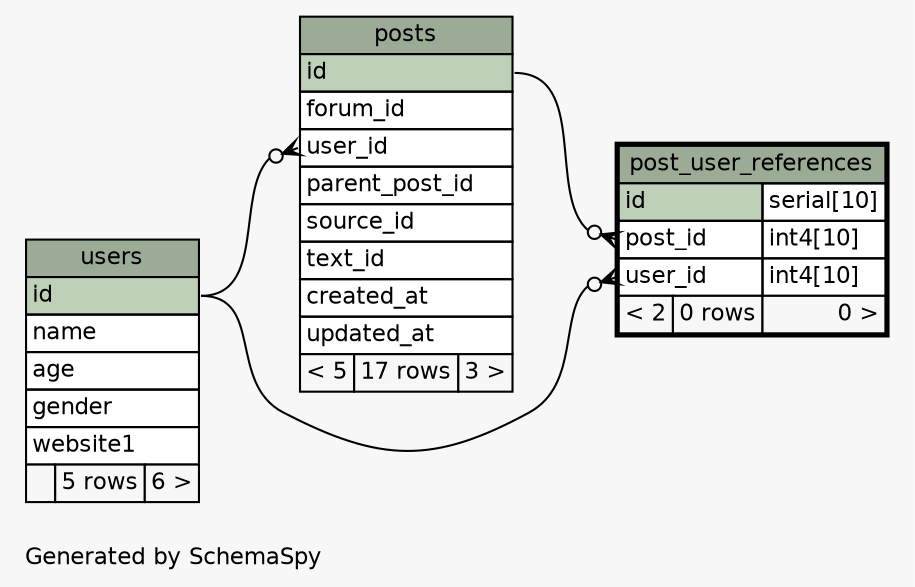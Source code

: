 // dot 2.32.0 on Mac OS X 10.8.5
// SchemaSpy rev 590
digraph "oneDegreeRelationshipsDiagram" {
  graph [
    rankdir="RL"
    bgcolor="#f7f7f7"
    label="\nGenerated by SchemaSpy"
    labeljust="l"
    nodesep="0.18"
    ranksep="0.46"
    fontname="Helvetica"
    fontsize="11"
  ];
  node [
    fontname="Helvetica"
    fontsize="11"
    shape="plaintext"
  ];
  edge [
    arrowsize="0.8"
  ];
  "post_user_references":"post_id":w -> "posts":"id":e [arrowhead=none dir=back arrowtail=crowodot];
  "post_user_references":"user_id":w -> "users":"id":e [arrowhead=none dir=back arrowtail=crowodot];
  "posts":"user_id":w -> "users":"id":e [arrowhead=none dir=back arrowtail=crowodot];
  "post_user_references" [
    label=<
    <TABLE BORDER="2" CELLBORDER="1" CELLSPACING="0" BGCOLOR="#ffffff">
      <TR><TD COLSPAN="3" BGCOLOR="#9bab96" ALIGN="CENTER">post_user_references</TD></TR>
      <TR><TD PORT="id" COLSPAN="2" BGCOLOR="#bed1b8" ALIGN="LEFT">id</TD><TD PORT="id.type" ALIGN="LEFT">serial[10]</TD></TR>
      <TR><TD PORT="post_id" COLSPAN="2" ALIGN="LEFT">post_id</TD><TD PORT="post_id.type" ALIGN="LEFT">int4[10]</TD></TR>
      <TR><TD PORT="user_id" COLSPAN="2" ALIGN="LEFT">user_id</TD><TD PORT="user_id.type" ALIGN="LEFT">int4[10]</TD></TR>
      <TR><TD ALIGN="LEFT" BGCOLOR="#f7f7f7">&lt; 2</TD><TD ALIGN="RIGHT" BGCOLOR="#f7f7f7">0 rows</TD><TD ALIGN="RIGHT" BGCOLOR="#f7f7f7">0 &gt;</TD></TR>
    </TABLE>>
    URL="post_user_references.html"
    tooltip="post_user_references"
  ];
  "posts" [
    label=<
    <TABLE BORDER="0" CELLBORDER="1" CELLSPACING="0" BGCOLOR="#ffffff">
      <TR><TD COLSPAN="3" BGCOLOR="#9bab96" ALIGN="CENTER">posts</TD></TR>
      <TR><TD PORT="id" COLSPAN="3" BGCOLOR="#bed1b8" ALIGN="LEFT">id</TD></TR>
      <TR><TD PORT="forum_id" COLSPAN="3" ALIGN="LEFT">forum_id</TD></TR>
      <TR><TD PORT="user_id" COLSPAN="3" ALIGN="LEFT">user_id</TD></TR>
      <TR><TD PORT="parent_post_id" COLSPAN="3" ALIGN="LEFT">parent_post_id</TD></TR>
      <TR><TD PORT="source_id" COLSPAN="3" ALIGN="LEFT">source_id</TD></TR>
      <TR><TD PORT="text_id" COLSPAN="3" ALIGN="LEFT">text_id</TD></TR>
      <TR><TD PORT="created_at" COLSPAN="3" ALIGN="LEFT">created_at</TD></TR>
      <TR><TD PORT="updated_at" COLSPAN="3" ALIGN="LEFT">updated_at</TD></TR>
      <TR><TD ALIGN="LEFT" BGCOLOR="#f7f7f7">&lt; 5</TD><TD ALIGN="RIGHT" BGCOLOR="#f7f7f7">17 rows</TD><TD ALIGN="RIGHT" BGCOLOR="#f7f7f7">3 &gt;</TD></TR>
    </TABLE>>
    URL="posts.html"
    tooltip="posts"
  ];
  "users" [
    label=<
    <TABLE BORDER="0" CELLBORDER="1" CELLSPACING="0" BGCOLOR="#ffffff">
      <TR><TD COLSPAN="3" BGCOLOR="#9bab96" ALIGN="CENTER">users</TD></TR>
      <TR><TD PORT="id" COLSPAN="3" BGCOLOR="#bed1b8" ALIGN="LEFT">id</TD></TR>
      <TR><TD PORT="name" COLSPAN="3" ALIGN="LEFT">name</TD></TR>
      <TR><TD PORT="age" COLSPAN="3" ALIGN="LEFT">age</TD></TR>
      <TR><TD PORT="gender" COLSPAN="3" ALIGN="LEFT">gender</TD></TR>
      <TR><TD PORT="website1" COLSPAN="3" ALIGN="LEFT">website1</TD></TR>
      <TR><TD ALIGN="LEFT" BGCOLOR="#f7f7f7">  </TD><TD ALIGN="RIGHT" BGCOLOR="#f7f7f7">5 rows</TD><TD ALIGN="RIGHT" BGCOLOR="#f7f7f7">6 &gt;</TD></TR>
    </TABLE>>
    URL="users.html"
    tooltip="users"
  ];
}
